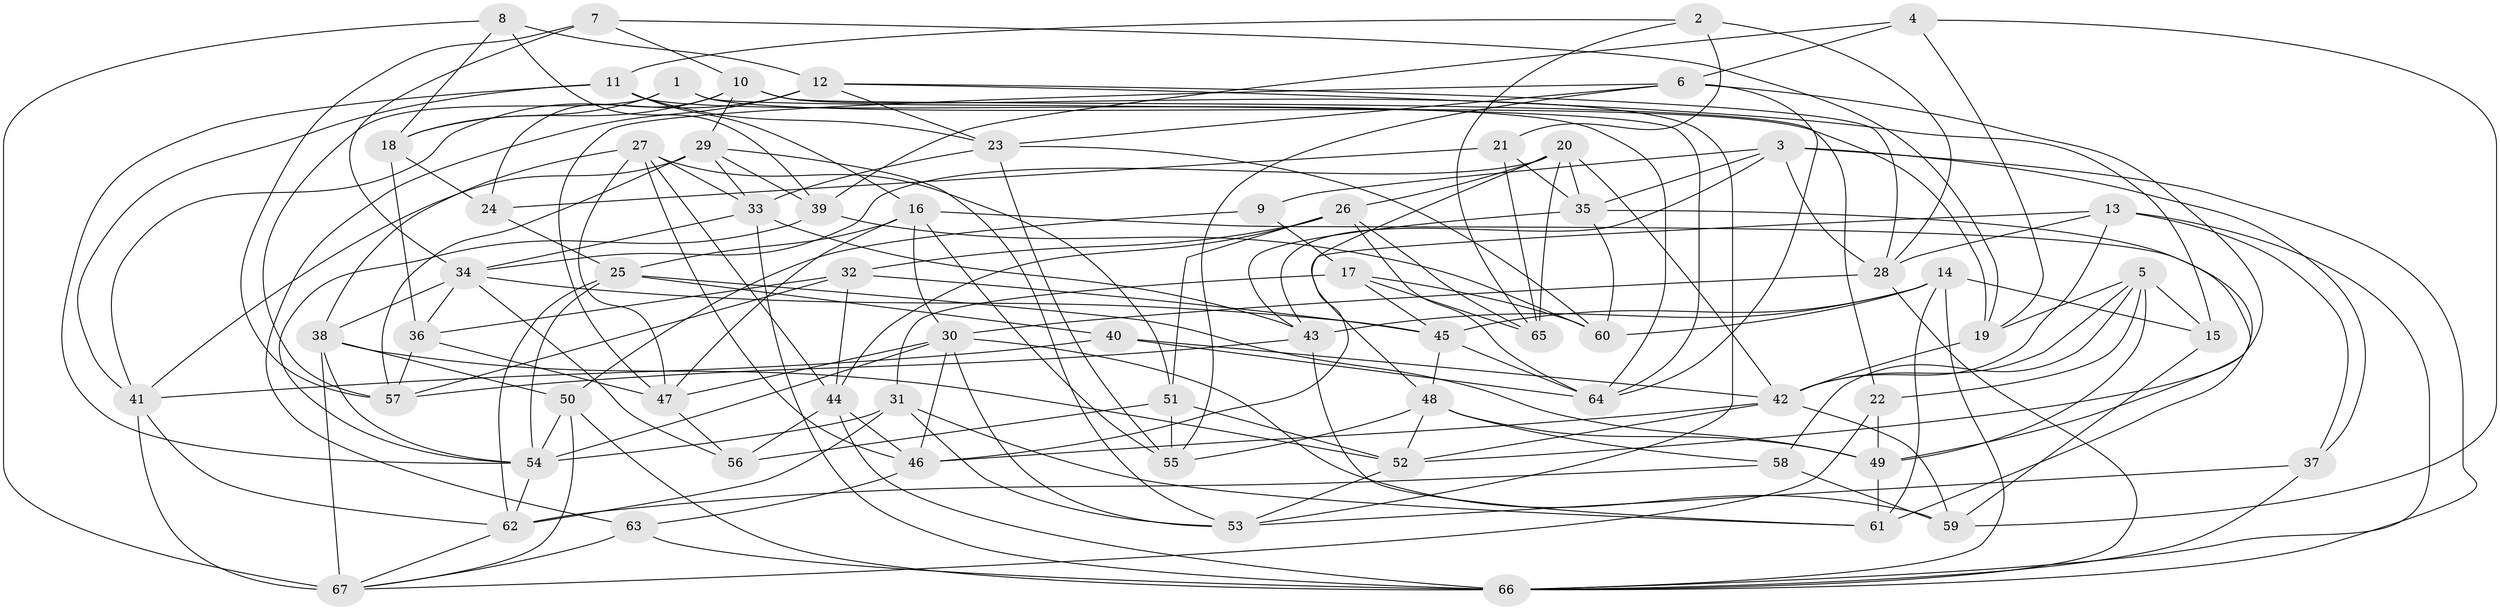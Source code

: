// original degree distribution, {4: 1.0}
// Generated by graph-tools (version 1.1) at 2025/38/03/04/25 23:38:07]
// undirected, 67 vertices, 183 edges
graph export_dot {
  node [color=gray90,style=filled];
  1;
  2;
  3;
  4;
  5;
  6;
  7;
  8;
  9;
  10;
  11;
  12;
  13;
  14;
  15;
  16;
  17;
  18;
  19;
  20;
  21;
  22;
  23;
  24;
  25;
  26;
  27;
  28;
  29;
  30;
  31;
  32;
  33;
  34;
  35;
  36;
  37;
  38;
  39;
  40;
  41;
  42;
  43;
  44;
  45;
  46;
  47;
  48;
  49;
  50;
  51;
  52;
  53;
  54;
  55;
  56;
  57;
  58;
  59;
  60;
  61;
  62;
  63;
  64;
  65;
  66;
  67;
  1 -- 18 [weight=1.0];
  1 -- 19 [weight=1.0];
  1 -- 57 [weight=1.0];
  1 -- 64 [weight=1.0];
  2 -- 11 [weight=1.0];
  2 -- 21 [weight=1.0];
  2 -- 28 [weight=1.0];
  2 -- 65 [weight=1.0];
  3 -- 9 [weight=1.0];
  3 -- 28 [weight=1.0];
  3 -- 35 [weight=1.0];
  3 -- 37 [weight=1.0];
  3 -- 43 [weight=1.0];
  3 -- 66 [weight=1.0];
  4 -- 6 [weight=1.0];
  4 -- 19 [weight=1.0];
  4 -- 39 [weight=1.0];
  4 -- 59 [weight=1.0];
  5 -- 15 [weight=1.0];
  5 -- 19 [weight=1.0];
  5 -- 22 [weight=1.0];
  5 -- 42 [weight=1.0];
  5 -- 49 [weight=1.0];
  5 -- 58 [weight=1.0];
  6 -- 23 [weight=1.0];
  6 -- 47 [weight=1.0];
  6 -- 52 [weight=1.0];
  6 -- 55 [weight=1.0];
  6 -- 64 [weight=1.0];
  7 -- 10 [weight=1.0];
  7 -- 19 [weight=1.0];
  7 -- 34 [weight=1.0];
  7 -- 57 [weight=1.0];
  8 -- 12 [weight=1.0];
  8 -- 18 [weight=1.0];
  8 -- 39 [weight=1.0];
  8 -- 67 [weight=1.0];
  9 -- 17 [weight=1.0];
  9 -- 50 [weight=2.0];
  10 -- 18 [weight=1.0];
  10 -- 22 [weight=1.0];
  10 -- 24 [weight=1.0];
  10 -- 29 [weight=1.0];
  10 -- 53 [weight=1.0];
  11 -- 16 [weight=1.0];
  11 -- 23 [weight=1.0];
  11 -- 41 [weight=1.0];
  11 -- 54 [weight=1.0];
  11 -- 64 [weight=1.0];
  12 -- 15 [weight=1.0];
  12 -- 23 [weight=1.0];
  12 -- 28 [weight=1.0];
  12 -- 41 [weight=1.0];
  12 -- 63 [weight=1.0];
  13 -- 28 [weight=1.0];
  13 -- 37 [weight=1.0];
  13 -- 42 [weight=2.0];
  13 -- 46 [weight=1.0];
  13 -- 66 [weight=1.0];
  14 -- 15 [weight=1.0];
  14 -- 43 [weight=1.0];
  14 -- 45 [weight=1.0];
  14 -- 60 [weight=1.0];
  14 -- 61 [weight=1.0];
  14 -- 66 [weight=1.0];
  15 -- 59 [weight=1.0];
  16 -- 25 [weight=1.0];
  16 -- 30 [weight=1.0];
  16 -- 47 [weight=1.0];
  16 -- 55 [weight=1.0];
  16 -- 61 [weight=1.0];
  17 -- 31 [weight=1.0];
  17 -- 45 [weight=1.0];
  17 -- 60 [weight=1.0];
  17 -- 65 [weight=2.0];
  18 -- 24 [weight=1.0];
  18 -- 36 [weight=2.0];
  19 -- 42 [weight=2.0];
  20 -- 26 [weight=1.0];
  20 -- 34 [weight=1.0];
  20 -- 35 [weight=1.0];
  20 -- 42 [weight=1.0];
  20 -- 48 [weight=1.0];
  20 -- 65 [weight=1.0];
  21 -- 24 [weight=1.0];
  21 -- 35 [weight=3.0];
  21 -- 65 [weight=1.0];
  22 -- 49 [weight=1.0];
  22 -- 67 [weight=1.0];
  23 -- 33 [weight=1.0];
  23 -- 55 [weight=1.0];
  23 -- 60 [weight=1.0];
  24 -- 25 [weight=1.0];
  25 -- 40 [weight=1.0];
  25 -- 49 [weight=1.0];
  25 -- 54 [weight=1.0];
  25 -- 62 [weight=1.0];
  26 -- 32 [weight=1.0];
  26 -- 44 [weight=1.0];
  26 -- 51 [weight=1.0];
  26 -- 64 [weight=1.0];
  26 -- 65 [weight=1.0];
  27 -- 33 [weight=1.0];
  27 -- 38 [weight=1.0];
  27 -- 44 [weight=1.0];
  27 -- 46 [weight=1.0];
  27 -- 47 [weight=1.0];
  27 -- 51 [weight=1.0];
  28 -- 30 [weight=1.0];
  28 -- 66 [weight=1.0];
  29 -- 33 [weight=1.0];
  29 -- 39 [weight=1.0];
  29 -- 41 [weight=1.0];
  29 -- 53 [weight=1.0];
  29 -- 57 [weight=1.0];
  30 -- 46 [weight=1.0];
  30 -- 47 [weight=1.0];
  30 -- 53 [weight=1.0];
  30 -- 54 [weight=1.0];
  30 -- 59 [weight=2.0];
  31 -- 53 [weight=1.0];
  31 -- 54 [weight=1.0];
  31 -- 61 [weight=2.0];
  31 -- 62 [weight=1.0];
  32 -- 36 [weight=1.0];
  32 -- 44 [weight=2.0];
  32 -- 45 [weight=1.0];
  32 -- 57 [weight=1.0];
  33 -- 34 [weight=1.0];
  33 -- 43 [weight=1.0];
  33 -- 66 [weight=1.0];
  34 -- 36 [weight=1.0];
  34 -- 38 [weight=2.0];
  34 -- 45 [weight=1.0];
  34 -- 56 [weight=1.0];
  35 -- 43 [weight=1.0];
  35 -- 49 [weight=1.0];
  35 -- 60 [weight=1.0];
  36 -- 47 [weight=1.0];
  36 -- 57 [weight=1.0];
  37 -- 53 [weight=1.0];
  37 -- 66 [weight=1.0];
  38 -- 50 [weight=1.0];
  38 -- 52 [weight=1.0];
  38 -- 54 [weight=1.0];
  38 -- 67 [weight=2.0];
  39 -- 54 [weight=1.0];
  39 -- 60 [weight=2.0];
  40 -- 41 [weight=1.0];
  40 -- 42 [weight=1.0];
  40 -- 64 [weight=1.0];
  41 -- 62 [weight=1.0];
  41 -- 67 [weight=1.0];
  42 -- 46 [weight=1.0];
  42 -- 52 [weight=1.0];
  42 -- 59 [weight=1.0];
  43 -- 57 [weight=1.0];
  43 -- 61 [weight=1.0];
  44 -- 46 [weight=1.0];
  44 -- 56 [weight=1.0];
  44 -- 66 [weight=2.0];
  45 -- 48 [weight=1.0];
  45 -- 64 [weight=1.0];
  46 -- 63 [weight=1.0];
  47 -- 56 [weight=1.0];
  48 -- 49 [weight=1.0];
  48 -- 52 [weight=1.0];
  48 -- 55 [weight=1.0];
  48 -- 58 [weight=1.0];
  49 -- 61 [weight=1.0];
  50 -- 54 [weight=1.0];
  50 -- 66 [weight=1.0];
  50 -- 67 [weight=1.0];
  51 -- 52 [weight=1.0];
  51 -- 55 [weight=2.0];
  51 -- 56 [weight=1.0];
  52 -- 53 [weight=1.0];
  54 -- 62 [weight=1.0];
  58 -- 59 [weight=1.0];
  58 -- 62 [weight=1.0];
  62 -- 67 [weight=1.0];
  63 -- 66 [weight=1.0];
  63 -- 67 [weight=1.0];
}

